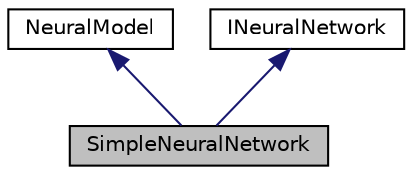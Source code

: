 digraph "SimpleNeuralNetwork"
{
  edge [fontname="Helvetica",fontsize="10",labelfontname="Helvetica",labelfontsize="10"];
  node [fontname="Helvetica",fontsize="10",shape=record];
  Node0 [label="SimpleNeuralNetwork",height=0.2,width=0.4,color="black", fillcolor="grey75", style="filled", fontcolor="black"];
  Node1 -> Node0 [dir="back",color="midnightblue",fontsize="10",style="solid",fontname="Helvetica"];
  Node1 [label="NeuralModel",height=0.2,width=0.4,color="black", fillcolor="white", style="filled",URL="$classNeuralModel.html",tooltip="A class for implementing a neural network model.   This class contains the necessary data members and..."];
  Node2 -> Node0 [dir="back",color="midnightblue",fontsize="10",style="solid",fontname="Helvetica"];
  Node2 [label="INeuralNetwork",height=0.2,width=0.4,color="black", fillcolor="white", style="filled",URL="$classINeuralNetwork.html",tooltip="An interface for a neural network implementation. "];
}
